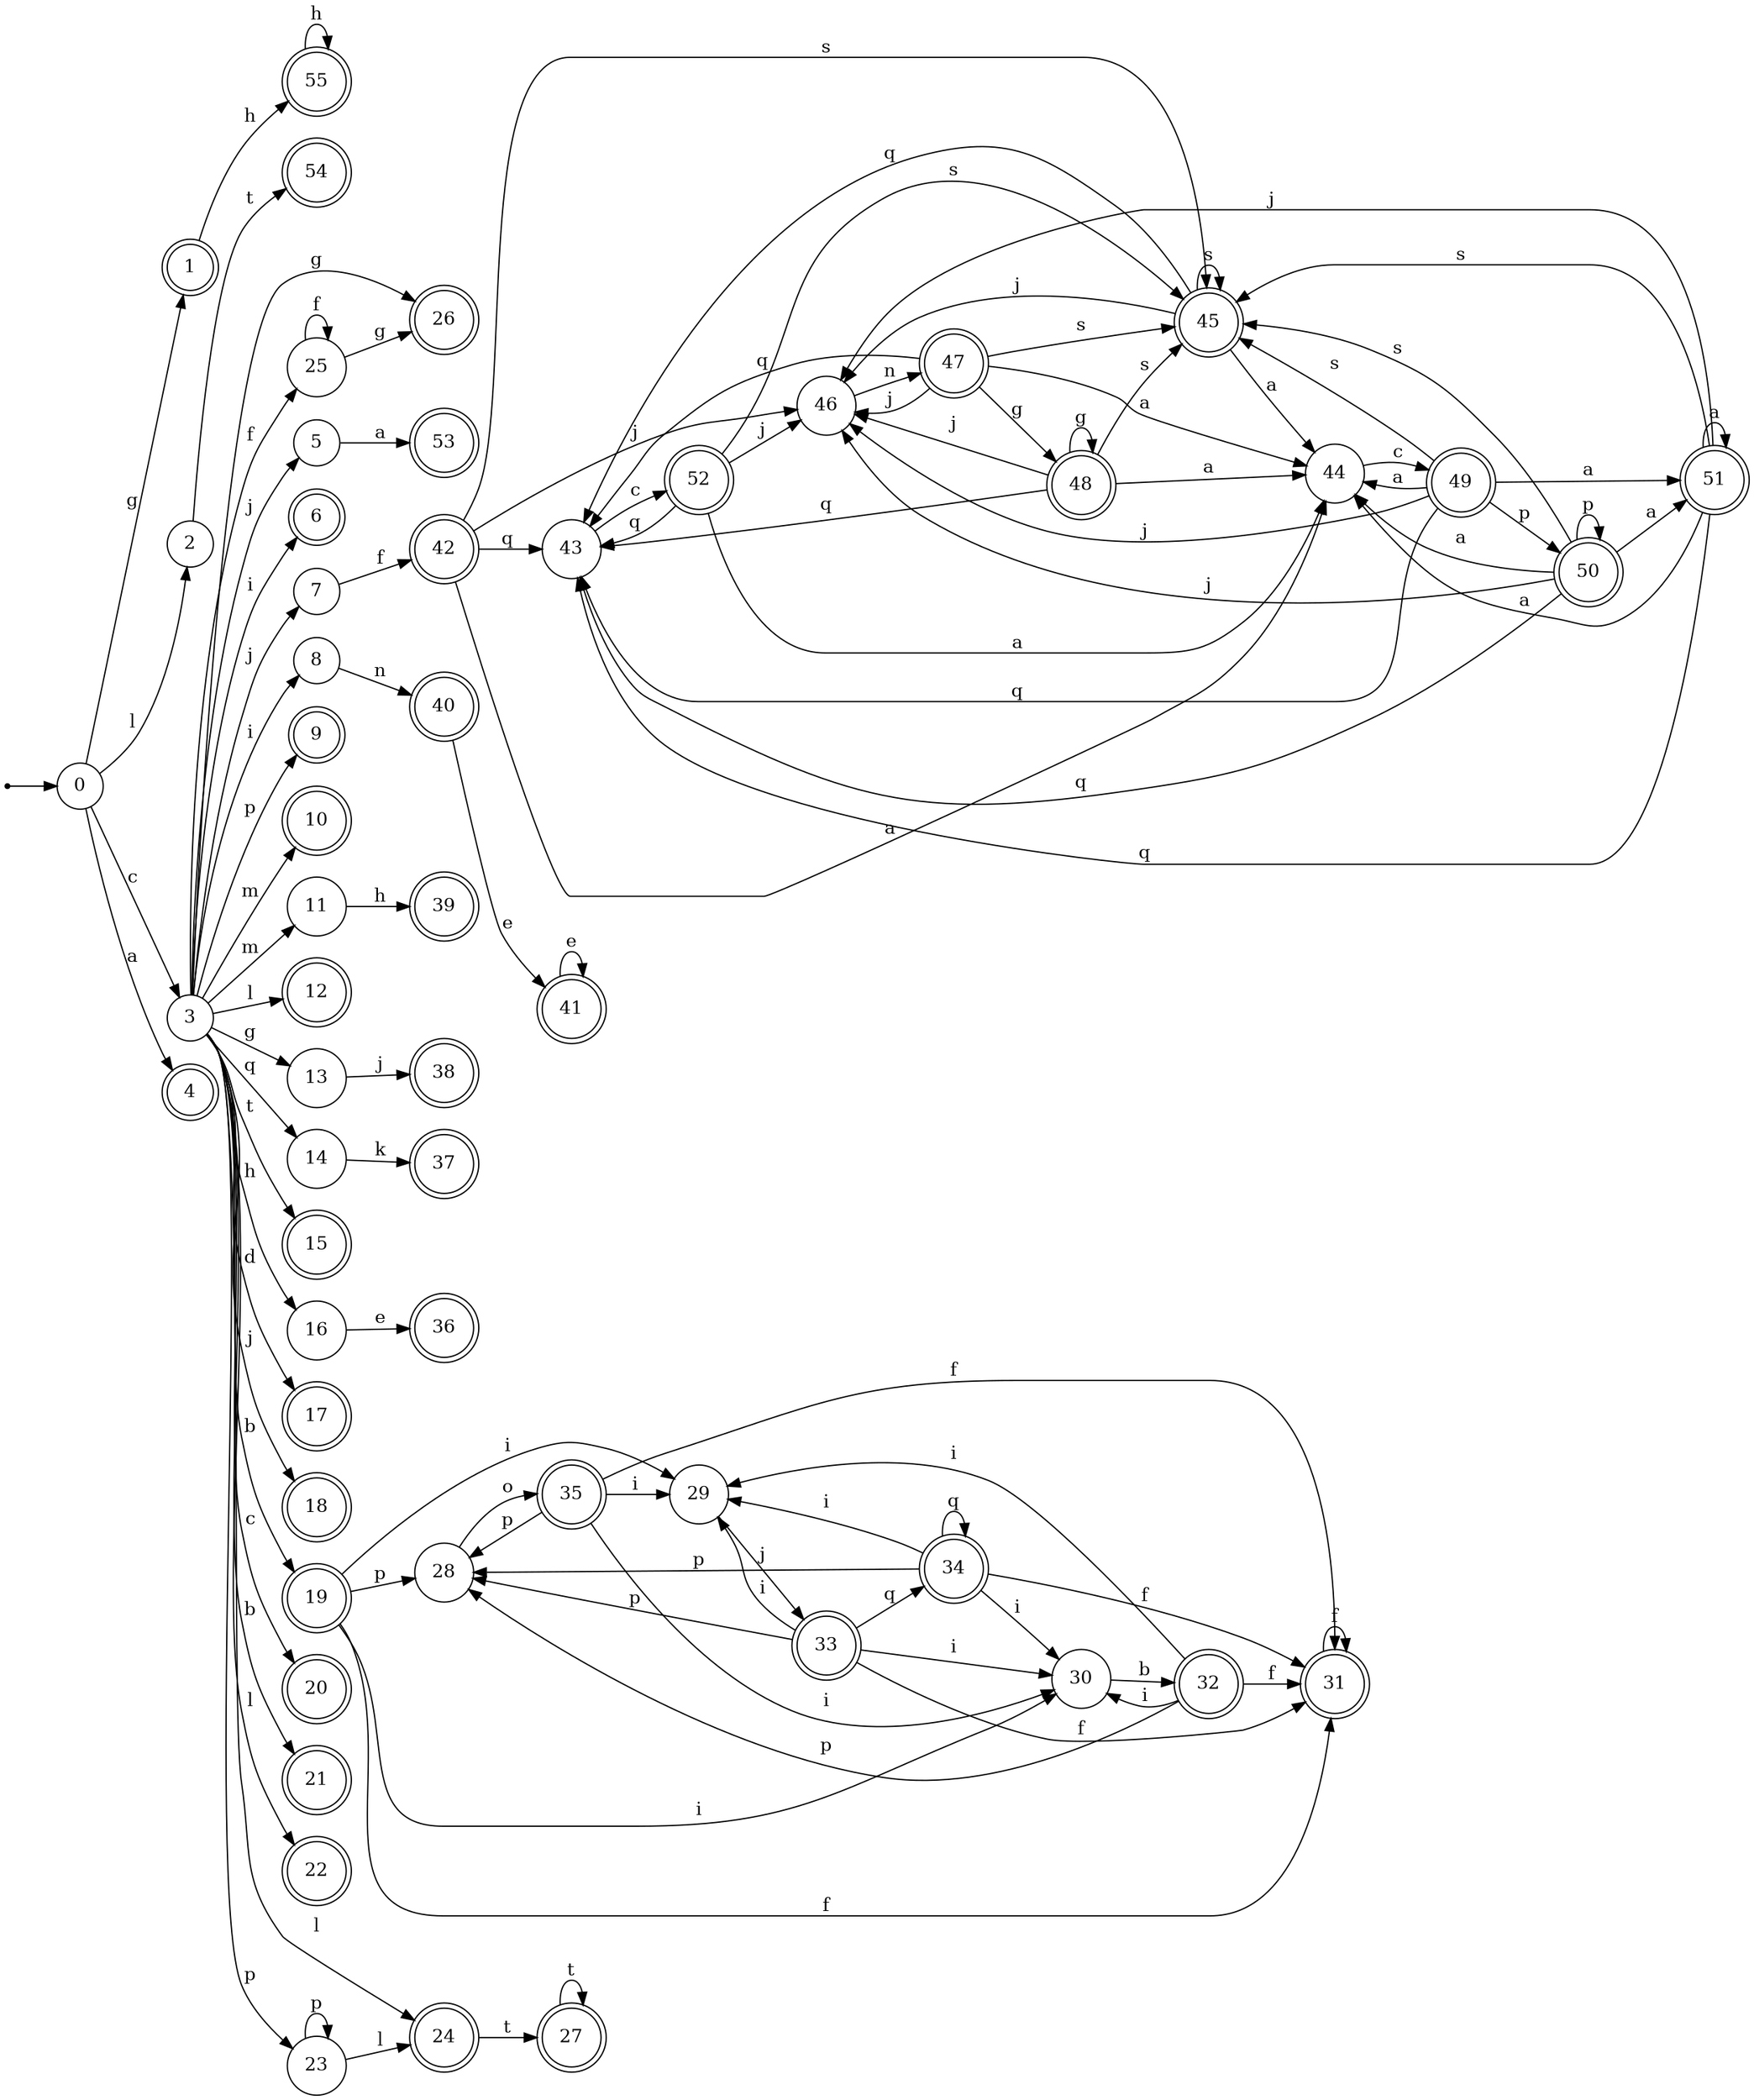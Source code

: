 digraph finite_state_machine {
rankdir=LR;
size="20,20";
node [shape = point]; "dummy0"
node [shape = circle]; "0";
"dummy0" -> "0";
node [shape = doublecircle]; "1";node [shape = circle]; "2";
node [shape = circle]; "3";
node [shape = doublecircle]; "4";node [shape = circle]; "5";
node [shape = doublecircle]; "6";node [shape = circle]; "7";
node [shape = circle]; "8";
node [shape = doublecircle]; "9";node [shape = doublecircle]; "10";node [shape = circle]; "11";
node [shape = doublecircle]; "12";node [shape = circle]; "13";
node [shape = circle]; "14";
node [shape = doublecircle]; "15";node [shape = circle]; "16";
node [shape = doublecircle]; "17";node [shape = doublecircle]; "18";node [shape = doublecircle]; "19";node [shape = doublecircle]; "20";node [shape = doublecircle]; "21";node [shape = doublecircle]; "22";node [shape = circle]; "23";
node [shape = doublecircle]; "24";node [shape = circle]; "25";
node [shape = doublecircle]; "26";node [shape = doublecircle]; "27";node [shape = circle]; "28";
node [shape = circle]; "29";
node [shape = circle]; "30";
node [shape = doublecircle]; "31";node [shape = doublecircle]; "32";node [shape = doublecircle]; "33";node [shape = doublecircle]; "34";node [shape = doublecircle]; "35";node [shape = doublecircle]; "36";node [shape = doublecircle]; "37";node [shape = doublecircle]; "38";node [shape = doublecircle]; "39";node [shape = doublecircle]; "40";node [shape = doublecircle]; "41";node [shape = doublecircle]; "42";node [shape = circle]; "43";
node [shape = circle]; "44";
node [shape = doublecircle]; "45";node [shape = circle]; "46";
node [shape = doublecircle]; "47";node [shape = doublecircle]; "48";node [shape = doublecircle]; "49";node [shape = doublecircle]; "50";node [shape = doublecircle]; "51";node [shape = doublecircle]; "52";node [shape = doublecircle]; "53";node [shape = doublecircle]; "54";node [shape = doublecircle]; "55";"0" -> "1" [label = "g"];
 "0" -> "2" [label = "l"];
 "0" -> "3" [label = "c"];
 "0" -> "4" [label = "a"];
 "3" -> "18" [label = "j"];
 "3" -> "5" [label = "j"];
 "3" -> "7" [label = "j"];
 "3" -> "8" [label = "i"];
 "3" -> "6" [label = "i"];
 "3" -> "9" [label = "p"];
 "3" -> "23" [label = "p"];
 "3" -> "10" [label = "m"];
 "3" -> "11" [label = "m"];
 "3" -> "24" [label = "l"];
 "3" -> "12" [label = "l"];
 "3" -> "22" [label = "l"];
 "3" -> "26" [label = "g"];
 "3" -> "13" [label = "g"];
 "3" -> "14" [label = "q"];
 "3" -> "15" [label = "t"];
 "3" -> "16" [label = "h"];
 "3" -> "17" [label = "d"];
 "3" -> "19" [label = "b"];
 "3" -> "21" [label = "b"];
 "3" -> "20" [label = "c"];
 "3" -> "25" [label = "f"];
 "25" -> "25" [label = "f"];
 "25" -> "26" [label = "g"];
 "24" -> "27" [label = "t"];
 "27" -> "27" [label = "t"];
 "23" -> "23" [label = "p"];
 "23" -> "24" [label = "l"];
 "19" -> "28" [label = "p"];
 "19" -> "29" [label = "i"];
 "19" -> "30" [label = "i"];
 "19" -> "31" [label = "f"];
 "31" -> "31" [label = "f"];
 "30" -> "32" [label = "b"];
 "32" -> "29" [label = "i"];
 "32" -> "30" [label = "i"];
 "32" -> "28" [label = "p"];
 "32" -> "31" [label = "f"];
 "29" -> "33" [label = "j"];
 "33" -> "29" [label = "i"];
 "33" -> "30" [label = "i"];
 "33" -> "34" [label = "q"];
 "33" -> "28" [label = "p"];
 "33" -> "31" [label = "f"];
 "34" -> "34" [label = "q"];
 "34" -> "29" [label = "i"];
 "34" -> "30" [label = "i"];
 "34" -> "28" [label = "p"];
 "34" -> "31" [label = "f"];
 "28" -> "35" [label = "o"];
 "35" -> "28" [label = "p"];
 "35" -> "29" [label = "i"];
 "35" -> "30" [label = "i"];
 "35" -> "31" [label = "f"];
 "16" -> "36" [label = "e"];
 "14" -> "37" [label = "k"];
 "13" -> "38" [label = "j"];
 "11" -> "39" [label = "h"];
 "8" -> "40" [label = "n"];
 "40" -> "41" [label = "e"];
 "41" -> "41" [label = "e"];
 "7" -> "42" [label = "f"];
 "42" -> "43" [label = "q"];
 "42" -> "44" [label = "a"];
 "42" -> "45" [label = "s"];
 "42" -> "46" [label = "j"];
 "46" -> "47" [label = "n"];
 "47" -> "46" [label = "j"];
 "47" -> "48" [label = "g"];
 "47" -> "43" [label = "q"];
 "47" -> "44" [label = "a"];
 "47" -> "45" [label = "s"];
 "48" -> "48" [label = "g"];
 "48" -> "46" [label = "j"];
 "48" -> "43" [label = "q"];
 "48" -> "44" [label = "a"];
 "48" -> "45" [label = "s"];
 "45" -> "45" [label = "s"];
 "45" -> "43" [label = "q"];
 "45" -> "44" [label = "a"];
 "45" -> "46" [label = "j"];
 "44" -> "49" [label = "c"];
 "49" -> "51" [label = "a"];
 "49" -> "44" [label = "a"];
 "49" -> "50" [label = "p"];
 "49" -> "43" [label = "q"];
 "49" -> "45" [label = "s"];
 "49" -> "46" [label = "j"];
 "51" -> "51" [label = "a"];
 "51" -> "44" [label = "a"];
 "51" -> "43" [label = "q"];
 "51" -> "45" [label = "s"];
 "51" -> "46" [label = "j"];
 "50" -> "50" [label = "p"];
 "50" -> "51" [label = "a"];
 "50" -> "44" [label = "a"];
 "50" -> "43" [label = "q"];
 "50" -> "45" [label = "s"];
 "50" -> "46" [label = "j"];
 "43" -> "52" [label = "c"];
 "52" -> "43" [label = "q"];
 "52" -> "44" [label = "a"];
 "52" -> "45" [label = "s"];
 "52" -> "46" [label = "j"];
 "5" -> "53" [label = "a"];
 "2" -> "54" [label = "t"];
 "1" -> "55" [label = "h"];
 "55" -> "55" [label = "h"];
 }
